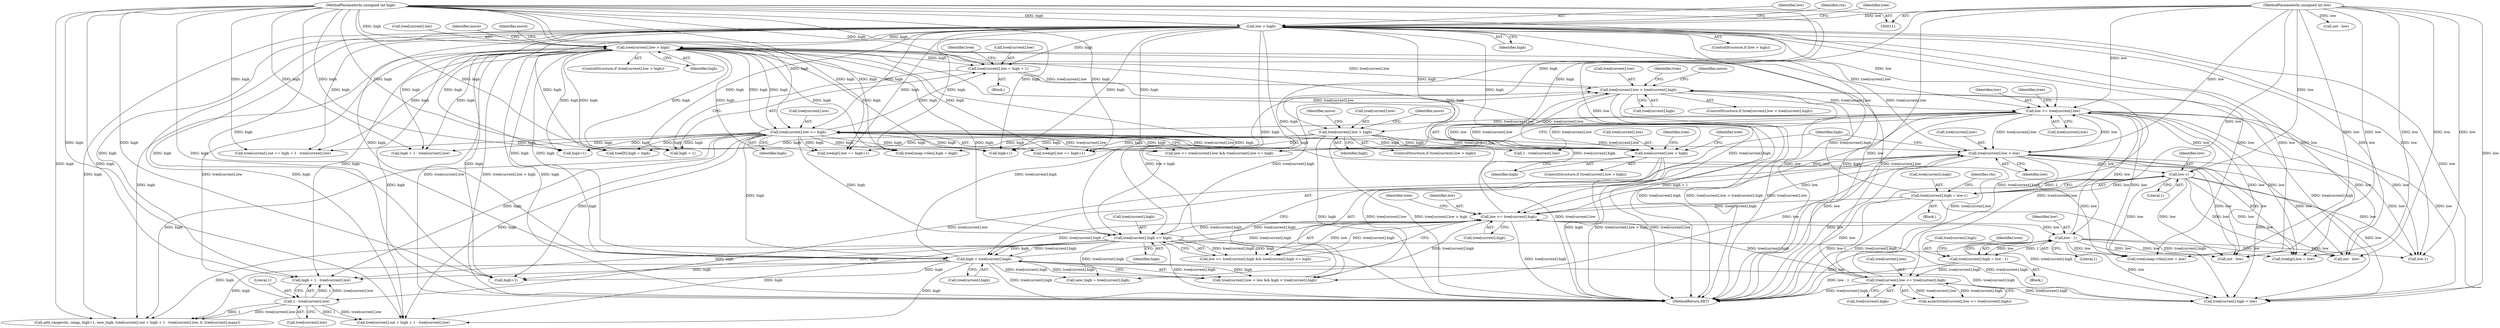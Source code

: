 digraph "0_ghostscript_71ceebcf56e682504da22c4035b39a2d451e8ffd@array" {
"1000687" [label="(Call,tree[current].low > high)"];
"1000332" [label="(Call,tree[current].low > high)"];
"1000208" [label="(Call,tree[current].low > tree[current].high)"];
"1000198" [label="(Call,tree[current].low = high + 1)"];
"1000115" [label="(MethodParameterIn,unsigned int high)"];
"1000123" [label="(Call,low > high)"];
"1000114" [label="(MethodParameterIn,unsigned int low)"];
"1000175" [label="(Call,tree[current].low <= high)"];
"1000168" [label="(Call,low <= tree[current].low)"];
"1000300" [label="(Call,low-1)"];
"1000271" [label="(Call,tree[current].low < low)"];
"1000232" [label="(Call,low <= tree[current].high)"];
"1000278" [label="(Call,high < tree[current].high)"];
"1000239" [label="(Call,tree[current].high <= high)"];
"1000257" [label="(Call,tree[current].low <= tree[current].high)"];
"1000247" [label="(Call,tree[current].high = low - 1)"];
"1000253" [label="(Call,low - 1)"];
"1000294" [label="(Call,tree[current].high = low-1)"];
"1000318" [label="(Call,1 - tree[current].low)"];
"1000373" [label="(Call,tree[current].low > high)"];
"1000253" [label="(Call,low - 1)"];
"1000211" [label="(Identifier,tree)"];
"1000246" [label="(Block,)"];
"1000208" [label="(Call,tree[current].low > tree[current].high)"];
"1000609" [label="(Call,tree[cmap->tlen].low = low)"];
"1000333" [label="(Call,tree[current].low)"];
"1000527" [label="(Call,high+1)"];
"1000167" [label="(Call,low <= tree[current].low && tree[current].low <= high)"];
"1000263" [label="(Call,tree[current].high)"];
"1000448" [label="(Call,tree[lt].high = high)"];
"1000270" [label="(Call,tree[current].low < low && high < tree[current].high)"];
"1000302" [label="(Literal,1)"];
"1000124" [label="(Identifier,low)"];
"1000128" [label="(Identifier,ctx)"];
"1000209" [label="(Call,tree[current].low)"];
"1000332" [label="(Call,tree[current].low > high)"];
"1000444" [label="(Call,out - low)"];
"1000272" [label="(Call,tree[current].low)"];
"1000697" [label="(Identifier,tree)"];
"1000231" [label="(Call,low <= tree[current].high && tree[current].high <= high)"];
"1000285" [label="(Block,)"];
"1000331" [label="(ControlStructure,if (tree[current].low > high))"];
"1000257" [label="(Call,tree[current].low <= tree[current].high)"];
"1000338" [label="(Identifier,high)"];
"1000489" [label="(Call,out - low)"];
"1000761" [label="(MethodReturn,RET)"];
"1000306" [label="(Call,high+1)"];
"1000169" [label="(Identifier,low)"];
"1000294" [label="(Call,tree[current].high = low-1)"];
"1000374" [label="(Call,tree[current].low)"];
"1000125" [label="(Identifier,high)"];
"1000394" [label="(Identifier,move)"];
"1000115" [label="(MethodParameterIn,unsigned int high)"];
"1000280" [label="(Call,tree[current].high)"];
"1000176" [label="(Call,tree[current].low)"];
"1000301" [label="(Identifier,low)"];
"1000287" [label="(Call,new_high = tree[current].high)"];
"1000382" [label="(Identifier,move)"];
"1000248" [label="(Call,tree[current].high)"];
"1000123" [label="(Call,low > high)"];
"1000318" [label="(Call,1 - tree[current].low)"];
"1000686" [label="(ControlStructure,if (tree[current].low > high))"];
"1000353" [label="(Identifier,move)"];
"1000214" [label="(Call,tree[current].high)"];
"1000335" [label="(Identifier,tree)"];
"1000255" [label="(Literal,1)"];
"1000183" [label="(Call,tree[current].out += high + 1 - tree[current].low)"];
"1000688" [label="(Call,tree[current].low)"];
"1000232" [label="(Call,low <= tree[current].high)"];
"1000687" [label="(Call,tree[current].low > high)"];
"1000271" [label="(Call,tree[current].low < low)"];
"1000310" [label="(Call,tree[current].out + high + 1 - tree[current].low)"];
"1000254" [label="(Identifier,low)"];
"1000468" [label="(Call,tree[gt].low == high+1)"];
"1000295" [label="(Call,tree[current].high)"];
"1000300" [label="(Call,low-1)"];
"1000320" [label="(Call,tree[current].low)"];
"1000379" [label="(Identifier,high)"];
"1000618" [label="(Call,tree[cmap->tlen].high = high)"];
"1000122" [label="(ControlStructure,if (low > high))"];
"1000247" [label="(Call,tree[current].high = low - 1)"];
"1000189" [label="(Call,high + 1 - tree[current].low)"];
"1000303" [label="(Call,add_range(ctx, cmap, high+1, new_high, tree[current].out + high + 1 - tree[current].low, 0, tree[current].many))"];
"1000240" [label="(Call,tree[current].high)"];
"1000260" [label="(Identifier,tree)"];
"1000242" [label="(Identifier,tree)"];
"1000168" [label="(Call,low <= tree[current].low)"];
"1000373" [label="(Call,tree[current].low > high)"];
"1000474" [label="(Call,high+1)"];
"1000191" [label="(Call,1 - tree[current].low)"];
"1000372" [label="(ControlStructure,if (tree[current].low > high))"];
"1000319" [label="(Literal,1)"];
"1000204" [label="(Call,high + 1)"];
"1000708" [label="(Call,tree[current].high < low)"];
"1000239" [label="(Call,tree[current].high <= high)"];
"1000221" [label="(Identifier,move)"];
"1000316" [label="(Call,high + 1 - tree[current].low)"];
"1000711" [label="(Identifier,tree)"];
"1000199" [label="(Call,tree[current].low)"];
"1000341" [label="(Identifier,move)"];
"1000175" [label="(Call,tree[current].low <= high)"];
"1000170" [label="(Call,tree[current].low)"];
"1000693" [label="(Identifier,high)"];
"1000207" [label="(ControlStructure,if (tree[current].low > tree[current].high))"];
"1000114" [label="(MethodParameterIn,unsigned int low)"];
"1000245" [label="(Identifier,high)"];
"1000546" [label="(Call,tree[gt].low = low)"];
"1000258" [label="(Call,tree[current].low)"];
"1000256" [label="(Call,assert(tree[current].low <= tree[current].high))"];
"1000521" [label="(Call,tree[gt].low == high+1)"];
"1000542" [label="(Call,out - low)"];
"1000181" [label="(Identifier,high)"];
"1000198" [label="(Call,tree[current].low = high + 1)"];
"1000135" [label="(Identifier,tree)"];
"1000429" [label="(Call,low-1)"];
"1000233" [label="(Identifier,low)"];
"1000304" [label="(Identifier,ctx)"];
"1000178" [label="(Identifier,tree)"];
"1000278" [label="(Call,high < tree[current].high)"];
"1000182" [label="(Block,)"];
"1000234" [label="(Call,tree[current].high)"];
"1000279" [label="(Identifier,high)"];
"1000277" [label="(Identifier,low)"];
"1000687" -> "1000686"  [label="AST: "];
"1000687" -> "1000693"  [label="CFG: "];
"1000688" -> "1000687"  [label="AST: "];
"1000693" -> "1000687"  [label="AST: "];
"1000697" -> "1000687"  [label="CFG: "];
"1000711" -> "1000687"  [label="CFG: "];
"1000687" -> "1000761"  [label="DDG: high"];
"1000687" -> "1000761"  [label="DDG: tree[current].low > high"];
"1000687" -> "1000761"  [label="DDG: tree[current].low"];
"1000332" -> "1000687"  [label="DDG: tree[current].low"];
"1000332" -> "1000687"  [label="DDG: high"];
"1000208" -> "1000687"  [label="DDG: tree[current].low"];
"1000373" -> "1000687"  [label="DDG: tree[current].low"];
"1000373" -> "1000687"  [label="DDG: high"];
"1000115" -> "1000687"  [label="DDG: high"];
"1000123" -> "1000687"  [label="DDG: high"];
"1000175" -> "1000687"  [label="DDG: high"];
"1000332" -> "1000331"  [label="AST: "];
"1000332" -> "1000338"  [label="CFG: "];
"1000333" -> "1000332"  [label="AST: "];
"1000338" -> "1000332"  [label="AST: "];
"1000341" -> "1000332"  [label="CFG: "];
"1000353" -> "1000332"  [label="CFG: "];
"1000332" -> "1000761"  [label="DDG: tree[current].low"];
"1000332" -> "1000761"  [label="DDG: tree[current].low > high"];
"1000332" -> "1000761"  [label="DDG: high"];
"1000332" -> "1000168"  [label="DDG: tree[current].low"];
"1000332" -> "1000175"  [label="DDG: high"];
"1000332" -> "1000183"  [label="DDG: high"];
"1000332" -> "1000189"  [label="DDG: high"];
"1000332" -> "1000198"  [label="DDG: high"];
"1000332" -> "1000204"  [label="DDG: high"];
"1000332" -> "1000239"  [label="DDG: high"];
"1000332" -> "1000278"  [label="DDG: high"];
"1000332" -> "1000303"  [label="DDG: high"];
"1000332" -> "1000306"  [label="DDG: high"];
"1000332" -> "1000310"  [label="DDG: high"];
"1000332" -> "1000316"  [label="DDG: high"];
"1000208" -> "1000332"  [label="DDG: tree[current].low"];
"1000257" -> "1000332"  [label="DDG: tree[current].low"];
"1000271" -> "1000332"  [label="DDG: tree[current].low"];
"1000318" -> "1000332"  [label="DDG: tree[current].low"];
"1000123" -> "1000332"  [label="DDG: high"];
"1000175" -> "1000332"  [label="DDG: high"];
"1000278" -> "1000332"  [label="DDG: high"];
"1000239" -> "1000332"  [label="DDG: high"];
"1000115" -> "1000332"  [label="DDG: high"];
"1000332" -> "1000448"  [label="DDG: high"];
"1000332" -> "1000468"  [label="DDG: high"];
"1000332" -> "1000474"  [label="DDG: high"];
"1000332" -> "1000521"  [label="DDG: high"];
"1000332" -> "1000527"  [label="DDG: high"];
"1000332" -> "1000618"  [label="DDG: high"];
"1000208" -> "1000207"  [label="AST: "];
"1000208" -> "1000214"  [label="CFG: "];
"1000209" -> "1000208"  [label="AST: "];
"1000214" -> "1000208"  [label="AST: "];
"1000221" -> "1000208"  [label="CFG: "];
"1000335" -> "1000208"  [label="CFG: "];
"1000208" -> "1000761"  [label="DDG: tree[current].low"];
"1000208" -> "1000761"  [label="DDG: tree[current].high"];
"1000208" -> "1000761"  [label="DDG: tree[current].low > tree[current].high"];
"1000208" -> "1000168"  [label="DDG: tree[current].low"];
"1000198" -> "1000208"  [label="DDG: tree[current].low"];
"1000278" -> "1000208"  [label="DDG: tree[current].high"];
"1000257" -> "1000208"  [label="DDG: tree[current].high"];
"1000294" -> "1000208"  [label="DDG: tree[current].high"];
"1000232" -> "1000208"  [label="DDG: tree[current].high"];
"1000239" -> "1000208"  [label="DDG: tree[current].high"];
"1000208" -> "1000232"  [label="DDG: tree[current].high"];
"1000208" -> "1000708"  [label="DDG: tree[current].high"];
"1000198" -> "1000182"  [label="AST: "];
"1000198" -> "1000204"  [label="CFG: "];
"1000199" -> "1000198"  [label="AST: "];
"1000204" -> "1000198"  [label="AST: "];
"1000211" -> "1000198"  [label="CFG: "];
"1000198" -> "1000761"  [label="DDG: high + 1"];
"1000115" -> "1000198"  [label="DDG: high"];
"1000123" -> "1000198"  [label="DDG: high"];
"1000175" -> "1000198"  [label="DDG: high"];
"1000115" -> "1000111"  [label="AST: "];
"1000115" -> "1000761"  [label="DDG: high"];
"1000115" -> "1000123"  [label="DDG: high"];
"1000115" -> "1000175"  [label="DDG: high"];
"1000115" -> "1000183"  [label="DDG: high"];
"1000115" -> "1000189"  [label="DDG: high"];
"1000115" -> "1000204"  [label="DDG: high"];
"1000115" -> "1000239"  [label="DDG: high"];
"1000115" -> "1000278"  [label="DDG: high"];
"1000115" -> "1000303"  [label="DDG: high"];
"1000115" -> "1000306"  [label="DDG: high"];
"1000115" -> "1000310"  [label="DDG: high"];
"1000115" -> "1000316"  [label="DDG: high"];
"1000115" -> "1000373"  [label="DDG: high"];
"1000115" -> "1000448"  [label="DDG: high"];
"1000115" -> "1000468"  [label="DDG: high"];
"1000115" -> "1000474"  [label="DDG: high"];
"1000115" -> "1000521"  [label="DDG: high"];
"1000115" -> "1000527"  [label="DDG: high"];
"1000115" -> "1000618"  [label="DDG: high"];
"1000123" -> "1000122"  [label="AST: "];
"1000123" -> "1000125"  [label="CFG: "];
"1000124" -> "1000123"  [label="AST: "];
"1000125" -> "1000123"  [label="AST: "];
"1000128" -> "1000123"  [label="CFG: "];
"1000135" -> "1000123"  [label="CFG: "];
"1000123" -> "1000761"  [label="DDG: high"];
"1000123" -> "1000761"  [label="DDG: low > high"];
"1000123" -> "1000761"  [label="DDG: low"];
"1000114" -> "1000123"  [label="DDG: low"];
"1000123" -> "1000168"  [label="DDG: low"];
"1000123" -> "1000175"  [label="DDG: high"];
"1000123" -> "1000183"  [label="DDG: high"];
"1000123" -> "1000189"  [label="DDG: high"];
"1000123" -> "1000204"  [label="DDG: high"];
"1000123" -> "1000239"  [label="DDG: high"];
"1000123" -> "1000278"  [label="DDG: high"];
"1000123" -> "1000303"  [label="DDG: high"];
"1000123" -> "1000306"  [label="DDG: high"];
"1000123" -> "1000310"  [label="DDG: high"];
"1000123" -> "1000316"  [label="DDG: high"];
"1000123" -> "1000373"  [label="DDG: high"];
"1000123" -> "1000429"  [label="DDG: low"];
"1000123" -> "1000448"  [label="DDG: high"];
"1000123" -> "1000468"  [label="DDG: high"];
"1000123" -> "1000474"  [label="DDG: high"];
"1000123" -> "1000489"  [label="DDG: low"];
"1000123" -> "1000521"  [label="DDG: high"];
"1000123" -> "1000527"  [label="DDG: high"];
"1000123" -> "1000542"  [label="DDG: low"];
"1000123" -> "1000546"  [label="DDG: low"];
"1000123" -> "1000609"  [label="DDG: low"];
"1000123" -> "1000618"  [label="DDG: high"];
"1000123" -> "1000708"  [label="DDG: low"];
"1000114" -> "1000111"  [label="AST: "];
"1000114" -> "1000761"  [label="DDG: low"];
"1000114" -> "1000168"  [label="DDG: low"];
"1000114" -> "1000232"  [label="DDG: low"];
"1000114" -> "1000253"  [label="DDG: low"];
"1000114" -> "1000271"  [label="DDG: low"];
"1000114" -> "1000300"  [label="DDG: low"];
"1000114" -> "1000429"  [label="DDG: low"];
"1000114" -> "1000444"  [label="DDG: low"];
"1000114" -> "1000489"  [label="DDG: low"];
"1000114" -> "1000542"  [label="DDG: low"];
"1000114" -> "1000546"  [label="DDG: low"];
"1000114" -> "1000609"  [label="DDG: low"];
"1000114" -> "1000708"  [label="DDG: low"];
"1000175" -> "1000167"  [label="AST: "];
"1000175" -> "1000181"  [label="CFG: "];
"1000176" -> "1000175"  [label="AST: "];
"1000181" -> "1000175"  [label="AST: "];
"1000167" -> "1000175"  [label="CFG: "];
"1000175" -> "1000167"  [label="DDG: tree[current].low"];
"1000175" -> "1000167"  [label="DDG: high"];
"1000168" -> "1000175"  [label="DDG: tree[current].low"];
"1000175" -> "1000183"  [label="DDG: high"];
"1000175" -> "1000189"  [label="DDG: high"];
"1000175" -> "1000191"  [label="DDG: tree[current].low"];
"1000175" -> "1000204"  [label="DDG: high"];
"1000175" -> "1000239"  [label="DDG: high"];
"1000175" -> "1000257"  [label="DDG: tree[current].low"];
"1000175" -> "1000271"  [label="DDG: tree[current].low"];
"1000175" -> "1000278"  [label="DDG: high"];
"1000175" -> "1000303"  [label="DDG: high"];
"1000175" -> "1000306"  [label="DDG: high"];
"1000175" -> "1000310"  [label="DDG: high"];
"1000175" -> "1000316"  [label="DDG: high"];
"1000175" -> "1000448"  [label="DDG: high"];
"1000175" -> "1000468"  [label="DDG: high"];
"1000175" -> "1000474"  [label="DDG: high"];
"1000175" -> "1000521"  [label="DDG: high"];
"1000175" -> "1000527"  [label="DDG: high"];
"1000175" -> "1000618"  [label="DDG: high"];
"1000168" -> "1000167"  [label="AST: "];
"1000168" -> "1000170"  [label="CFG: "];
"1000169" -> "1000168"  [label="AST: "];
"1000170" -> "1000168"  [label="AST: "];
"1000178" -> "1000168"  [label="CFG: "];
"1000167" -> "1000168"  [label="CFG: "];
"1000168" -> "1000761"  [label="DDG: low"];
"1000168" -> "1000167"  [label="DDG: low"];
"1000168" -> "1000167"  [label="DDG: tree[current].low"];
"1000300" -> "1000168"  [label="DDG: low"];
"1000271" -> "1000168"  [label="DDG: low"];
"1000253" -> "1000168"  [label="DDG: low"];
"1000168" -> "1000191"  [label="DDG: tree[current].low"];
"1000168" -> "1000232"  [label="DDG: low"];
"1000168" -> "1000257"  [label="DDG: tree[current].low"];
"1000168" -> "1000271"  [label="DDG: tree[current].low"];
"1000168" -> "1000429"  [label="DDG: low"];
"1000168" -> "1000489"  [label="DDG: low"];
"1000168" -> "1000542"  [label="DDG: low"];
"1000168" -> "1000546"  [label="DDG: low"];
"1000168" -> "1000609"  [label="DDG: low"];
"1000168" -> "1000708"  [label="DDG: low"];
"1000300" -> "1000294"  [label="AST: "];
"1000300" -> "1000302"  [label="CFG: "];
"1000301" -> "1000300"  [label="AST: "];
"1000302" -> "1000300"  [label="AST: "];
"1000294" -> "1000300"  [label="CFG: "];
"1000300" -> "1000761"  [label="DDG: low"];
"1000300" -> "1000294"  [label="DDG: low"];
"1000300" -> "1000294"  [label="DDG: 1"];
"1000271" -> "1000300"  [label="DDG: low"];
"1000300" -> "1000429"  [label="DDG: low"];
"1000300" -> "1000489"  [label="DDG: low"];
"1000300" -> "1000542"  [label="DDG: low"];
"1000300" -> "1000546"  [label="DDG: low"];
"1000300" -> "1000609"  [label="DDG: low"];
"1000300" -> "1000708"  [label="DDG: low"];
"1000271" -> "1000270"  [label="AST: "];
"1000271" -> "1000277"  [label="CFG: "];
"1000272" -> "1000271"  [label="AST: "];
"1000277" -> "1000271"  [label="AST: "];
"1000279" -> "1000271"  [label="CFG: "];
"1000270" -> "1000271"  [label="CFG: "];
"1000271" -> "1000761"  [label="DDG: low"];
"1000271" -> "1000270"  [label="DDG: tree[current].low"];
"1000271" -> "1000270"  [label="DDG: low"];
"1000232" -> "1000271"  [label="DDG: low"];
"1000271" -> "1000318"  [label="DDG: tree[current].low"];
"1000271" -> "1000429"  [label="DDG: low"];
"1000271" -> "1000489"  [label="DDG: low"];
"1000271" -> "1000542"  [label="DDG: low"];
"1000271" -> "1000546"  [label="DDG: low"];
"1000271" -> "1000609"  [label="DDG: low"];
"1000271" -> "1000708"  [label="DDG: low"];
"1000232" -> "1000231"  [label="AST: "];
"1000232" -> "1000234"  [label="CFG: "];
"1000233" -> "1000232"  [label="AST: "];
"1000234" -> "1000232"  [label="AST: "];
"1000242" -> "1000232"  [label="CFG: "];
"1000231" -> "1000232"  [label="CFG: "];
"1000232" -> "1000761"  [label="DDG: tree[current].high"];
"1000232" -> "1000231"  [label="DDG: low"];
"1000232" -> "1000231"  [label="DDG: tree[current].high"];
"1000278" -> "1000232"  [label="DDG: tree[current].high"];
"1000257" -> "1000232"  [label="DDG: tree[current].high"];
"1000294" -> "1000232"  [label="DDG: tree[current].high"];
"1000239" -> "1000232"  [label="DDG: tree[current].high"];
"1000232" -> "1000239"  [label="DDG: tree[current].high"];
"1000232" -> "1000253"  [label="DDG: low"];
"1000232" -> "1000278"  [label="DDG: tree[current].high"];
"1000232" -> "1000287"  [label="DDG: tree[current].high"];
"1000232" -> "1000708"  [label="DDG: tree[current].high"];
"1000278" -> "1000270"  [label="AST: "];
"1000278" -> "1000280"  [label="CFG: "];
"1000279" -> "1000278"  [label="AST: "];
"1000280" -> "1000278"  [label="AST: "];
"1000270" -> "1000278"  [label="CFG: "];
"1000278" -> "1000761"  [label="DDG: tree[current].high"];
"1000278" -> "1000270"  [label="DDG: high"];
"1000278" -> "1000270"  [label="DDG: tree[current].high"];
"1000239" -> "1000278"  [label="DDG: high"];
"1000239" -> "1000278"  [label="DDG: tree[current].high"];
"1000278" -> "1000287"  [label="DDG: tree[current].high"];
"1000278" -> "1000303"  [label="DDG: high"];
"1000278" -> "1000306"  [label="DDG: high"];
"1000278" -> "1000310"  [label="DDG: high"];
"1000278" -> "1000316"  [label="DDG: high"];
"1000278" -> "1000708"  [label="DDG: tree[current].high"];
"1000239" -> "1000231"  [label="AST: "];
"1000239" -> "1000245"  [label="CFG: "];
"1000240" -> "1000239"  [label="AST: "];
"1000245" -> "1000239"  [label="AST: "];
"1000231" -> "1000239"  [label="CFG: "];
"1000239" -> "1000761"  [label="DDG: tree[current].high"];
"1000239" -> "1000231"  [label="DDG: tree[current].high"];
"1000239" -> "1000231"  [label="DDG: high"];
"1000239" -> "1000287"  [label="DDG: tree[current].high"];
"1000239" -> "1000303"  [label="DDG: high"];
"1000239" -> "1000306"  [label="DDG: high"];
"1000239" -> "1000310"  [label="DDG: high"];
"1000239" -> "1000316"  [label="DDG: high"];
"1000239" -> "1000708"  [label="DDG: tree[current].high"];
"1000257" -> "1000256"  [label="AST: "];
"1000257" -> "1000263"  [label="CFG: "];
"1000258" -> "1000257"  [label="AST: "];
"1000263" -> "1000257"  [label="AST: "];
"1000256" -> "1000257"  [label="CFG: "];
"1000257" -> "1000761"  [label="DDG: tree[current].high"];
"1000257" -> "1000256"  [label="DDG: tree[current].low"];
"1000257" -> "1000256"  [label="DDG: tree[current].high"];
"1000247" -> "1000257"  [label="DDG: tree[current].high"];
"1000257" -> "1000708"  [label="DDG: tree[current].high"];
"1000247" -> "1000246"  [label="AST: "];
"1000247" -> "1000253"  [label="CFG: "];
"1000248" -> "1000247"  [label="AST: "];
"1000253" -> "1000247"  [label="AST: "];
"1000260" -> "1000247"  [label="CFG: "];
"1000247" -> "1000761"  [label="DDG: low - 1"];
"1000253" -> "1000247"  [label="DDG: low"];
"1000253" -> "1000247"  [label="DDG: 1"];
"1000253" -> "1000255"  [label="CFG: "];
"1000254" -> "1000253"  [label="AST: "];
"1000255" -> "1000253"  [label="AST: "];
"1000253" -> "1000761"  [label="DDG: low"];
"1000253" -> "1000429"  [label="DDG: low"];
"1000253" -> "1000489"  [label="DDG: low"];
"1000253" -> "1000542"  [label="DDG: low"];
"1000253" -> "1000546"  [label="DDG: low"];
"1000253" -> "1000609"  [label="DDG: low"];
"1000253" -> "1000708"  [label="DDG: low"];
"1000294" -> "1000285"  [label="AST: "];
"1000295" -> "1000294"  [label="AST: "];
"1000304" -> "1000294"  [label="CFG: "];
"1000294" -> "1000761"  [label="DDG: low-1"];
"1000294" -> "1000761"  [label="DDG: tree[current].high"];
"1000294" -> "1000708"  [label="DDG: tree[current].high"];
"1000318" -> "1000316"  [label="AST: "];
"1000318" -> "1000320"  [label="CFG: "];
"1000319" -> "1000318"  [label="AST: "];
"1000320" -> "1000318"  [label="AST: "];
"1000316" -> "1000318"  [label="CFG: "];
"1000318" -> "1000303"  [label="DDG: 1"];
"1000318" -> "1000303"  [label="DDG: tree[current].low"];
"1000318" -> "1000310"  [label="DDG: 1"];
"1000318" -> "1000310"  [label="DDG: tree[current].low"];
"1000318" -> "1000316"  [label="DDG: 1"];
"1000318" -> "1000316"  [label="DDG: tree[current].low"];
"1000373" -> "1000372"  [label="AST: "];
"1000373" -> "1000379"  [label="CFG: "];
"1000374" -> "1000373"  [label="AST: "];
"1000379" -> "1000373"  [label="AST: "];
"1000382" -> "1000373"  [label="CFG: "];
"1000394" -> "1000373"  [label="CFG: "];
"1000373" -> "1000761"  [label="DDG: high"];
"1000373" -> "1000761"  [label="DDG: tree[current].low > high"];
"1000373" -> "1000761"  [label="DDG: tree[current].low"];
"1000373" -> "1000448"  [label="DDG: high"];
"1000373" -> "1000468"  [label="DDG: high"];
"1000373" -> "1000474"  [label="DDG: high"];
"1000373" -> "1000521"  [label="DDG: high"];
"1000373" -> "1000527"  [label="DDG: high"];
"1000373" -> "1000618"  [label="DDG: high"];
}
